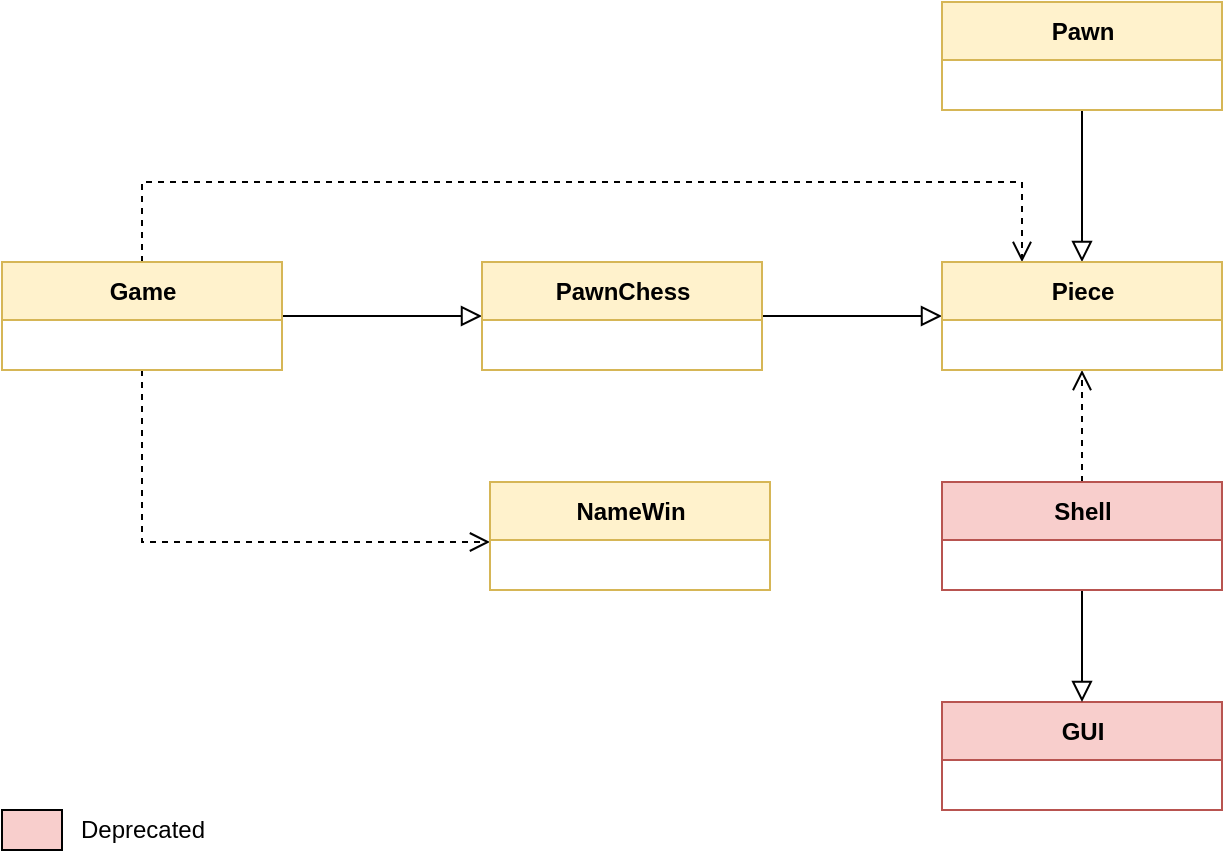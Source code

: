 <mxfile version="18.0.6" type="device"><diagram id="kDW1Ldx3eJmipGEYLIDB" name="Seite-1"><mxGraphModel dx="1182" dy="835" grid="1" gridSize="10" guides="1" tooltips="1" connect="1" arrows="1" fold="1" page="1" pageScale="1" pageWidth="827" pageHeight="1169" math="0" shadow="0"><root><mxCell id="0"/><mxCell id="1" parent="0"/><mxCell id="kYJ2DXSbg-4bf0YybyqC-19" style="edgeStyle=orthogonalEdgeStyle;rounded=0;orthogonalLoop=1;jettySize=auto;html=1;startArrow=none;startFill=0;endArrow=block;endFill=0;startSize=8;endSize=8;strokeWidth=1;" parent="1" source="kYJ2DXSbg-4bf0YybyqC-2" target="kYJ2DXSbg-4bf0YybyqC-11" edge="1"><mxGeometry relative="1" as="geometry"><Array as="points"><mxPoint x="250" y="217"/><mxPoint x="250" y="217"/></Array></mxGeometry></mxCell><mxCell id="kYJ2DXSbg-4bf0YybyqC-31" style="edgeStyle=orthogonalEdgeStyle;rounded=0;orthogonalLoop=1;jettySize=auto;html=1;startArrow=none;startFill=0;endArrow=open;endFill=0;startSize=8;endSize=8;strokeWidth=1;dashed=1;" parent="1" source="kYJ2DXSbg-4bf0YybyqC-2" target="kYJ2DXSbg-4bf0YybyqC-7" edge="1"><mxGeometry relative="1" as="geometry"><Array as="points"><mxPoint x="170" y="330"/></Array></mxGeometry></mxCell><mxCell id="IKEnSB0ENbo4xEsNC8D5-1" style="edgeStyle=orthogonalEdgeStyle;rounded=0;orthogonalLoop=1;jettySize=auto;html=1;endArrow=open;endFill=0;dashed=1;endSize=8;" edge="1" parent="1" source="kYJ2DXSbg-4bf0YybyqC-2" target="kYJ2DXSbg-4bf0YybyqC-29"><mxGeometry relative="1" as="geometry"><Array as="points"><mxPoint x="170" y="150"/><mxPoint x="610" y="150"/></Array></mxGeometry></mxCell><mxCell id="kYJ2DXSbg-4bf0YybyqC-2" value="Game" style="swimlane;fontStyle=1;align=center;verticalAlign=middle;childLayout=stackLayout;horizontal=1;startSize=29;horizontalStack=0;resizeParent=1;resizeParentMax=0;resizeLast=0;collapsible=0;marginBottom=0;html=1;fillColor=#fff2cc;strokeColor=#d6b656;" parent="1" vertex="1"><mxGeometry x="100" y="190" width="140" height="54" as="geometry"/></mxCell><mxCell id="kYJ2DXSbg-4bf0YybyqC-4" value="&amp;nbsp;" style="text;html=1;strokeColor=none;fillColor=none;align=left;verticalAlign=middle;spacingLeft=4;spacingRight=4;overflow=hidden;rotatable=0;points=[[0,0.5],[1,0.5]];portConstraint=eastwest;" parent="kYJ2DXSbg-4bf0YybyqC-2" vertex="1"><mxGeometry y="29" width="140" height="25" as="geometry"/></mxCell><mxCell id="kYJ2DXSbg-4bf0YybyqC-5" value="GUI" style="swimlane;fontStyle=1;align=center;verticalAlign=middle;childLayout=stackLayout;horizontal=1;startSize=29;horizontalStack=0;resizeParent=1;resizeParentMax=0;resizeLast=0;collapsible=0;marginBottom=0;html=1;fillColor=#f8cecc;strokeColor=#b85450;" parent="1" vertex="1"><mxGeometry x="570" y="410" width="140" height="54" as="geometry"/></mxCell><mxCell id="kYJ2DXSbg-4bf0YybyqC-6" value="&amp;nbsp;" style="text;html=1;strokeColor=none;fillColor=none;align=left;verticalAlign=middle;spacingLeft=4;spacingRight=4;overflow=hidden;rotatable=0;points=[[0,0.5],[1,0.5]];portConstraint=eastwest;" parent="kYJ2DXSbg-4bf0YybyqC-5" vertex="1"><mxGeometry y="29" width="140" height="25" as="geometry"/></mxCell><mxCell id="kYJ2DXSbg-4bf0YybyqC-7" value="NameWin" style="swimlane;fontStyle=1;align=center;verticalAlign=middle;childLayout=stackLayout;horizontal=1;startSize=29;horizontalStack=0;resizeParent=1;resizeParentMax=0;resizeLast=0;collapsible=0;marginBottom=0;html=1;fillColor=#fff2cc;strokeColor=#d6b656;" parent="1" vertex="1"><mxGeometry x="344" y="300" width="140" height="54" as="geometry"/></mxCell><mxCell id="kYJ2DXSbg-4bf0YybyqC-8" value="&amp;nbsp;" style="text;html=1;strokeColor=none;fillColor=none;align=left;verticalAlign=middle;spacingLeft=4;spacingRight=4;overflow=hidden;rotatable=0;points=[[0,0.5],[1,0.5]];portConstraint=eastwest;" parent="kYJ2DXSbg-4bf0YybyqC-7" vertex="1"><mxGeometry y="29" width="140" height="25" as="geometry"/></mxCell><mxCell id="kYJ2DXSbg-4bf0YybyqC-18" style="edgeStyle=orthogonalEdgeStyle;rounded=0;orthogonalLoop=1;jettySize=auto;html=1;startArrow=none;startFill=0;endArrow=block;endFill=0;startSize=8;endSize=8;strokeWidth=1;entryX=0.5;entryY=0;entryDx=0;entryDy=0;" parent="1" source="kYJ2DXSbg-4bf0YybyqC-9" target="kYJ2DXSbg-4bf0YybyqC-29" edge="1"><mxGeometry relative="1" as="geometry"><mxPoint x="640" y="184.5" as="targetPoint"/></mxGeometry></mxCell><mxCell id="kYJ2DXSbg-4bf0YybyqC-9" value="Pawn" style="swimlane;fontStyle=1;align=center;verticalAlign=middle;childLayout=stackLayout;horizontal=1;startSize=29;horizontalStack=0;resizeParent=1;resizeParentMax=0;resizeLast=0;collapsible=0;marginBottom=0;html=1;fillColor=#fff2cc;strokeColor=#d6b656;" parent="1" vertex="1"><mxGeometry x="570" y="60" width="140" height="54" as="geometry"/></mxCell><mxCell id="kYJ2DXSbg-4bf0YybyqC-10" value="&amp;nbsp;" style="text;html=1;strokeColor=none;fillColor=none;align=left;verticalAlign=middle;spacingLeft=4;spacingRight=4;overflow=hidden;rotatable=0;points=[[0,0.5],[1,0.5]];portConstraint=eastwest;" parent="kYJ2DXSbg-4bf0YybyqC-9" vertex="1"><mxGeometry y="29" width="140" height="25" as="geometry"/></mxCell><mxCell id="kYJ2DXSbg-4bf0YybyqC-25" style="edgeStyle=orthogonalEdgeStyle;rounded=0;orthogonalLoop=1;jettySize=auto;html=1;startArrow=none;startFill=0;endArrow=block;endFill=0;startSize=8;endSize=8;strokeWidth=1;" parent="1" source="kYJ2DXSbg-4bf0YybyqC-11" target="kYJ2DXSbg-4bf0YybyqC-29" edge="1"><mxGeometry relative="1" as="geometry"><mxPoint x="570" y="217" as="targetPoint"/><Array as="points"/></mxGeometry></mxCell><mxCell id="kYJ2DXSbg-4bf0YybyqC-11" value="PawnChess" style="swimlane;fontStyle=1;align=center;verticalAlign=middle;childLayout=stackLayout;horizontal=1;startSize=29;horizontalStack=0;resizeParent=1;resizeParentMax=0;resizeLast=0;collapsible=0;marginBottom=0;html=1;fillColor=#fff2cc;strokeColor=#d6b656;" parent="1" vertex="1"><mxGeometry x="340" y="190" width="140" height="54" as="geometry"/></mxCell><mxCell id="kYJ2DXSbg-4bf0YybyqC-12" value="&amp;nbsp;" style="text;html=1;strokeColor=none;fillColor=none;align=left;verticalAlign=middle;spacingLeft=4;spacingRight=4;overflow=hidden;rotatable=0;points=[[0,0.5],[1,0.5]];portConstraint=eastwest;" parent="kYJ2DXSbg-4bf0YybyqC-11" vertex="1"><mxGeometry y="29" width="140" height="25" as="geometry"/></mxCell><mxCell id="kYJ2DXSbg-4bf0YybyqC-23" style="edgeStyle=orthogonalEdgeStyle;rounded=0;orthogonalLoop=1;jettySize=auto;html=1;dashed=1;startArrow=none;startFill=0;endArrow=open;endFill=0;startSize=8;endSize=8;strokeWidth=1;" parent="1" source="kYJ2DXSbg-4bf0YybyqC-15" target="kYJ2DXSbg-4bf0YybyqC-30" edge="1"><mxGeometry relative="1" as="geometry"><mxPoint x="640" y="235.5" as="targetPoint"/><Array as="points"><mxPoint x="640" y="260"/><mxPoint x="640" y="260"/></Array></mxGeometry></mxCell><mxCell id="kYJ2DXSbg-4bf0YybyqC-24" style="edgeStyle=orthogonalEdgeStyle;rounded=0;orthogonalLoop=1;jettySize=auto;html=1;startArrow=none;startFill=0;endArrow=block;endFill=0;startSize=8;endSize=8;strokeWidth=1;" parent="1" source="kYJ2DXSbg-4bf0YybyqC-15" target="kYJ2DXSbg-4bf0YybyqC-5" edge="1"><mxGeometry relative="1" as="geometry"><Array as="points"><mxPoint x="640" y="400"/></Array></mxGeometry></mxCell><mxCell id="kYJ2DXSbg-4bf0YybyqC-15" value="Shell" style="swimlane;fontStyle=1;align=center;verticalAlign=middle;childLayout=stackLayout;horizontal=1;startSize=29;horizontalStack=0;resizeParent=1;resizeParentMax=0;resizeLast=0;collapsible=0;marginBottom=0;html=1;fillColor=#f8cecc;strokeColor=#b85450;" parent="1" vertex="1"><mxGeometry x="570" y="300" width="140" height="54" as="geometry"/></mxCell><mxCell id="kYJ2DXSbg-4bf0YybyqC-16" value="&amp;nbsp;" style="text;html=1;strokeColor=none;fillColor=none;align=left;verticalAlign=middle;spacingLeft=4;spacingRight=4;overflow=hidden;rotatable=0;points=[[0,0.5],[1,0.5]];portConstraint=eastwest;" parent="kYJ2DXSbg-4bf0YybyqC-15" vertex="1"><mxGeometry y="29" width="140" height="25" as="geometry"/></mxCell><mxCell id="kYJ2DXSbg-4bf0YybyqC-26" value="" style="rounded=0;whiteSpace=wrap;html=1;fillColor=#F8CECC;" parent="1" vertex="1"><mxGeometry x="100" y="464" width="30" height="20" as="geometry"/></mxCell><mxCell id="kYJ2DXSbg-4bf0YybyqC-27" value="Deprecated" style="text;html=1;align=center;verticalAlign=middle;resizable=0;points=[];autosize=1;strokeColor=none;fillColor=none;" parent="1" vertex="1"><mxGeometry x="130" y="464" width="80" height="20" as="geometry"/></mxCell><mxCell id="kYJ2DXSbg-4bf0YybyqC-29" value="Piece" style="swimlane;fontStyle=1;align=center;verticalAlign=middle;childLayout=stackLayout;horizontal=1;startSize=29;horizontalStack=0;resizeParent=1;resizeParentMax=0;resizeLast=0;collapsible=0;marginBottom=0;html=1;fillColor=#fff2cc;strokeColor=#d6b656;" parent="1" vertex="1"><mxGeometry x="570" y="190" width="140" height="54" as="geometry"/></mxCell><mxCell id="kYJ2DXSbg-4bf0YybyqC-30" value="&amp;nbsp;" style="text;html=1;strokeColor=none;fillColor=none;align=left;verticalAlign=middle;spacingLeft=4;spacingRight=4;overflow=hidden;rotatable=0;points=[[0,0.5],[1,0.5]];portConstraint=eastwest;" parent="kYJ2DXSbg-4bf0YybyqC-29" vertex="1"><mxGeometry y="29" width="140" height="25" as="geometry"/></mxCell></root></mxGraphModel></diagram></mxfile>